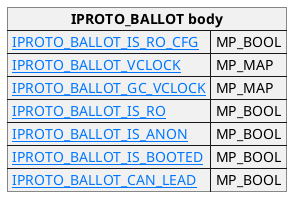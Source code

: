 @startuml

skinparam {
    HyperlinkColor #0077FF
    FontColor #313131
    BorderColor #313131
    BackgroundColor transparent
}

json "**IPROTO_BALLOT body**" as ballot {
    "[[https://tarantool.io/en/doc/latest/dev_guide/internals/iproto/keys IPROTO_BALLOT_IS_RO_CFG]]": "MP_BOOL",
    "[[https://tarantool.io/en/doc/latest/dev_guide/internals/iproto/keys IPROTO_BALLOT_VCLOCK]]": "MP_MAP",
    "[[https://tarantool.io/en/doc/latest/dev_guide/internals/iproto/keys IPROTO_BALLOT_GC_VCLOCK]]": "MP_MAP",
    "[[https://tarantool.io/en/doc/latest/dev_guide/internals/iproto/keys IPROTO_BALLOT_IS_RO]]": "MP_BOOL",
    "[[https://tarantool.io/en/doc/latest/dev_guide/internals/iproto/keys IPROTO_BALLOT_IS_ANON]]": "MP_BOOL",
    "[[https://tarantool.io/en/doc/latest/dev_guide/internals/iproto/keys IPROTO_BALLOT_IS_BOOTED]]": "MP_BOOL",
    "[[https://tarantool.io/en/doc/latest/dev_guide/internals/iproto/keys IPROTO_BALLOT_CAN_LEAD]]": "MP_BOOL"
}

@enduml
